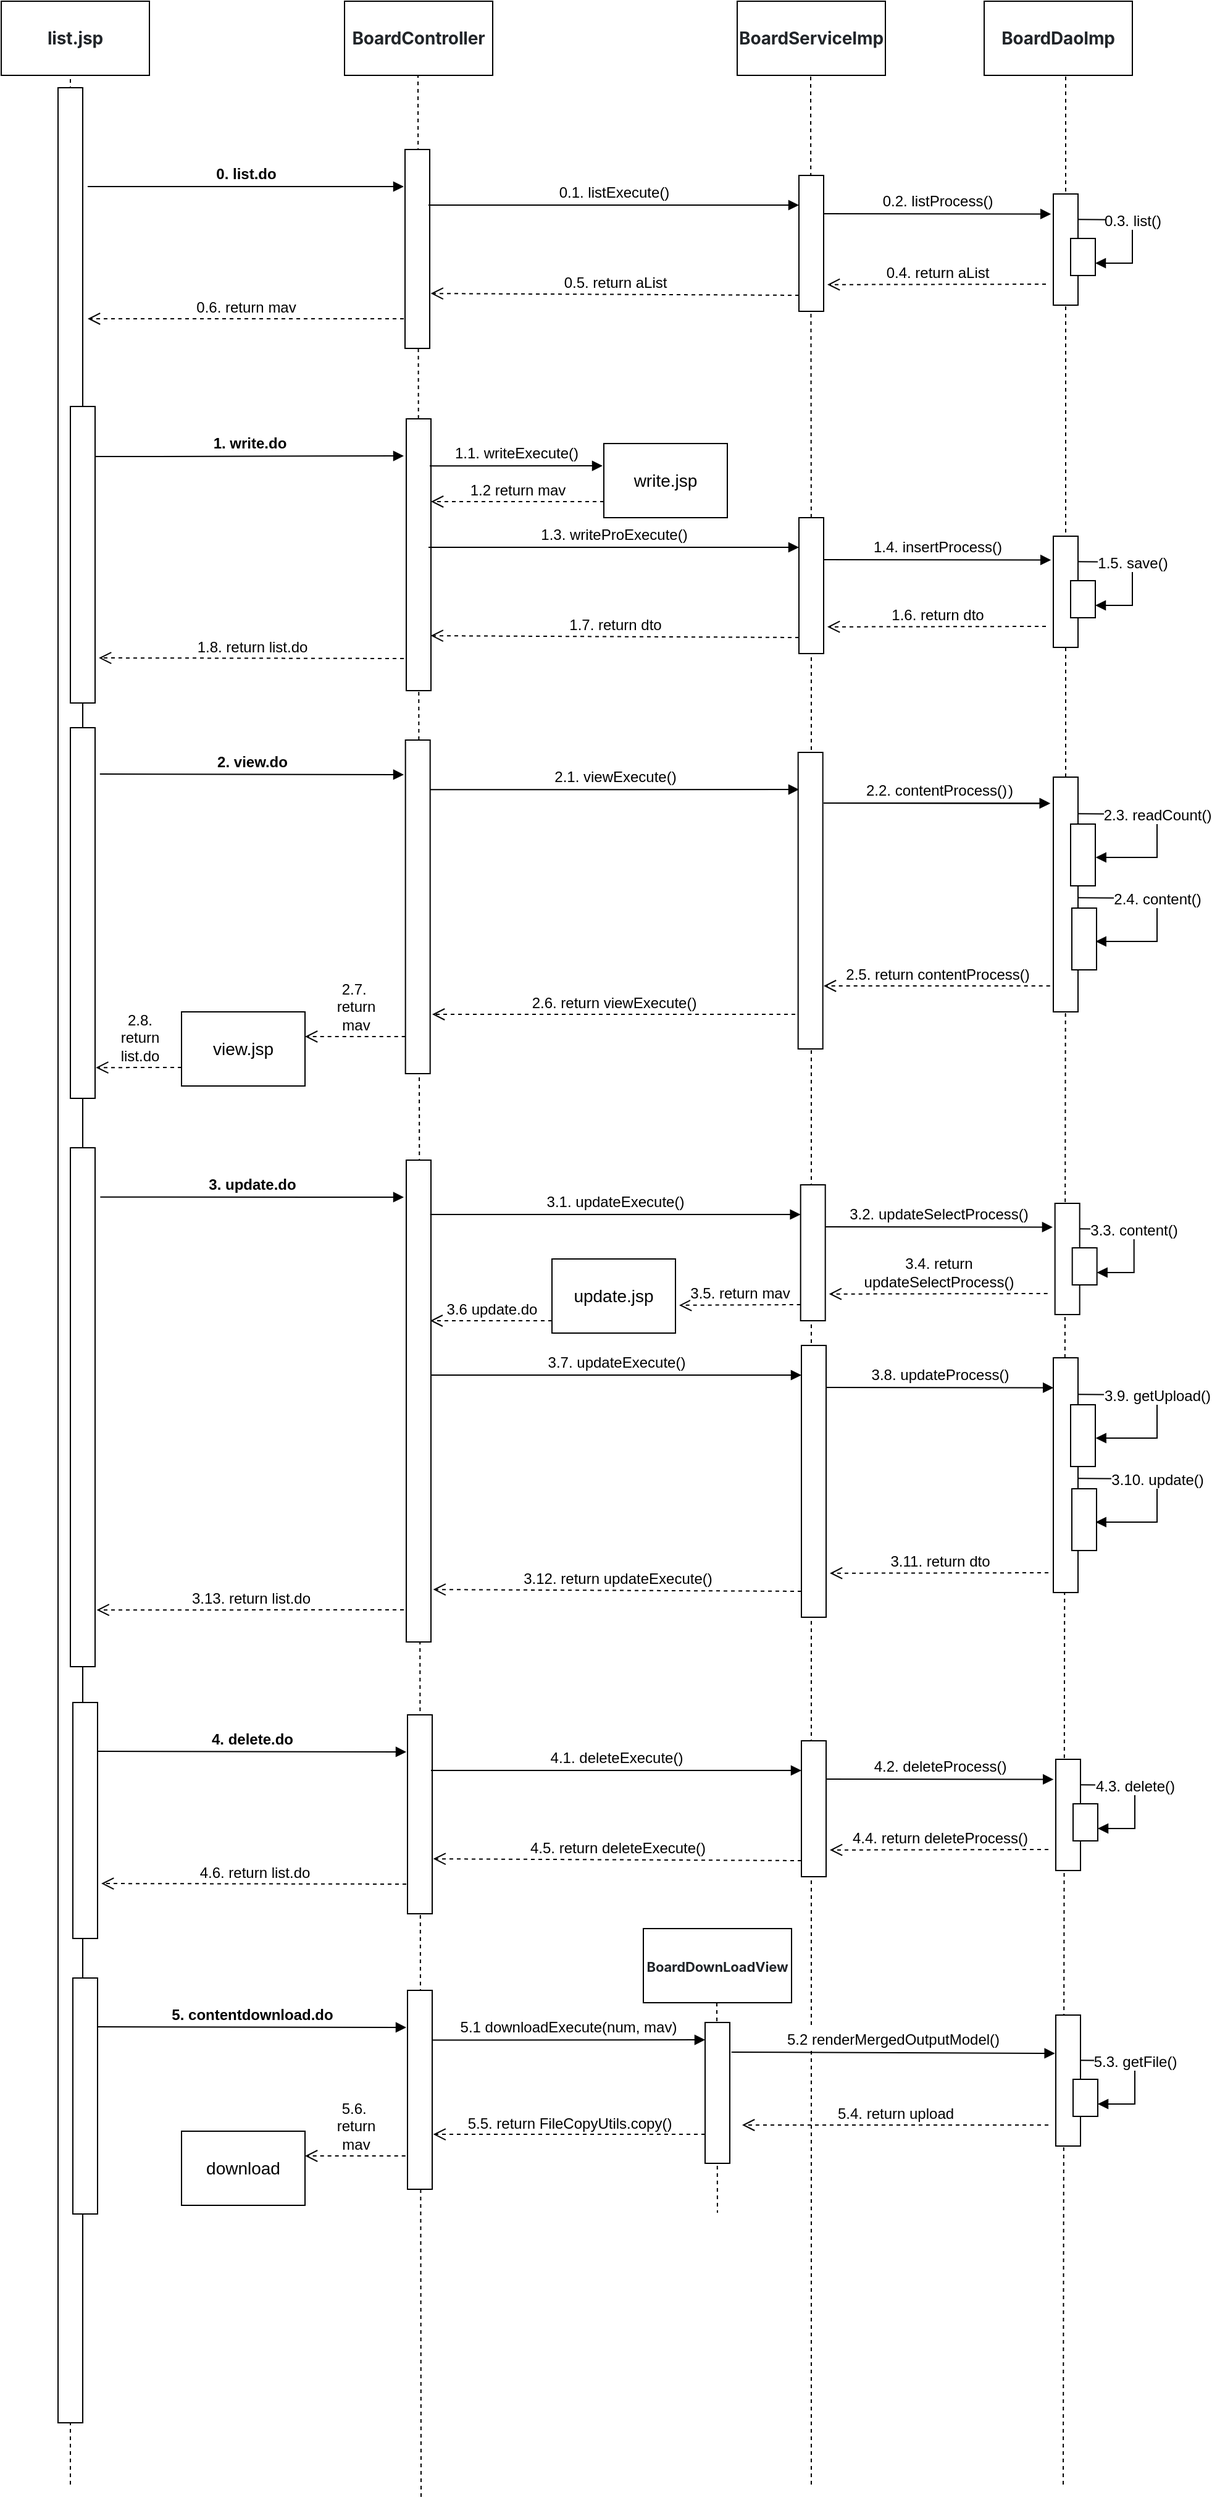 <mxfile version="20.7.4" type="device"><diagram id="6dNGkr8-FMIle5bIU6aI" name="페이지-1"><mxGraphModel dx="1919" dy="827" grid="1" gridSize="10" guides="1" tooltips="1" connect="1" arrows="1" fold="1" page="1" pageScale="1" pageWidth="827" pageHeight="1169" math="0" shadow="0"><root><mxCell id="0"/><mxCell id="1" parent="0"/><mxCell id="rOrBjk6_TA0D8lozNt6P-17" value="" style="endArrow=none;dashed=1;html=1;rounded=0;fontSize=11;" edge="1" parent="1"><mxGeometry width="50" height="50" relative="1" as="geometry"><mxPoint x="-160.5" y="1650" as="sourcePoint"/><mxPoint x="-160" y="1820" as="targetPoint"/></mxGeometry></mxCell><mxCell id="CzNAz4JXuOXboFvfS_VC-1" value="&lt;h3 style=&quot;box-sizing: inherit; line-height: 1.5; margin-bottom: 1rem; color: rgb(33, 37, 41); font-family: -apple-system, BlinkMacSystemFont, &amp;quot;Helvetica Neue&amp;quot;, &amp;quot;Apple SD Gothic Neo&amp;quot;, &amp;quot;Malgun Gothic&amp;quot;, &amp;quot;맑은 고딕&amp;quot;, 나눔고딕, &amp;quot;Nanum Gothic&amp;quot;, &amp;quot;Noto Sans KR&amp;quot;, &amp;quot;Noto Sans CJK KR&amp;quot;, arial, 돋움, Dotum, Tahoma, Geneva, sans-serif; letter-spacing: -0.072px; text-align: start; background-color: rgb(255, 255, 255);&quot; id=&quot;1-boardcontroller패키지---boardcontroller클래스-생성&quot;&gt;&lt;span style=&quot;font-size: 14px;&quot;&gt;list.jsp&lt;/span&gt;&lt;/h3&gt;" style="rounded=0;whiteSpace=wrap;html=1;" parent="1" vertex="1"><mxGeometry x="-740" y="30" width="120" height="60" as="geometry"/></mxCell><mxCell id="CzNAz4JXuOXboFvfS_VC-2" value="&lt;h3 style=&quot;border-color: var(--border-color); box-sizing: inherit; line-height: 1.5; margin-bottom: 1rem; color: rgb(33, 37, 41); font-family: -apple-system, BlinkMacSystemFont, &amp;quot;Helvetica Neue&amp;quot;, &amp;quot;Apple SD Gothic Neo&amp;quot;, &amp;quot;Malgun Gothic&amp;quot;, &amp;quot;맑은 고딕&amp;quot;, 나눔고딕, &amp;quot;Nanum Gothic&amp;quot;, &amp;quot;Noto Sans KR&amp;quot;, &amp;quot;Noto Sans CJK KR&amp;quot;, arial, 돋움, Dotum, Tahoma, Geneva, sans-serif; letter-spacing: -0.072px; text-align: start; background-color: rgb(255, 255, 255);&quot; id=&quot;1-boardcontroller패키지---boardcontroller클래스-생성&quot;&gt;&lt;strong style=&quot;border-color: var(--border-color); box-sizing: inherit;&quot;&gt;&lt;font style=&quot;border-color: var(--border-color); font-size: 14px;&quot;&gt;BoardController&lt;/font&gt;&lt;/strong&gt;&lt;/h3&gt;" style="rounded=0;whiteSpace=wrap;html=1;" parent="1" vertex="1"><mxGeometry x="-462" y="30" width="120" height="60" as="geometry"/></mxCell><mxCell id="CzNAz4JXuOXboFvfS_VC-5" value="&lt;h3 style=&quot;border-color: var(--border-color); box-sizing: inherit; line-height: 1.5; margin-bottom: 1rem; color: rgb(33, 37, 41); font-family: -apple-system, BlinkMacSystemFont, &amp;quot;Helvetica Neue&amp;quot;, &amp;quot;Apple SD Gothic Neo&amp;quot;, &amp;quot;Malgun Gothic&amp;quot;, &amp;quot;맑은 고딕&amp;quot;, 나눔고딕, &amp;quot;Nanum Gothic&amp;quot;, &amp;quot;Noto Sans KR&amp;quot;, &amp;quot;Noto Sans CJK KR&amp;quot;, arial, 돋움, Dotum, Tahoma, Geneva, sans-serif; letter-spacing: -0.072px; text-align: start; background-color: rgb(255, 255, 255);&quot; id=&quot;7-boardservice패키지---boardserviceimp-클래스-생성&quot;&gt;&lt;font style=&quot;border-color: var(--border-color); font-size: 14px;&quot;&gt;BoardServiceImp&lt;/font&gt;&lt;/h3&gt;" style="rounded=0;whiteSpace=wrap;html=1;" parent="1" vertex="1"><mxGeometry x="-144" y="30" width="120" height="60" as="geometry"/></mxCell><mxCell id="CzNAz4JXuOXboFvfS_VC-7" value="&lt;h3 style=&quot;border-color: var(--border-color); box-sizing: inherit; line-height: 1.5; margin-bottom: 1rem; color: rgb(33, 37, 41); font-family: -apple-system, BlinkMacSystemFont, &amp;quot;Helvetica Neue&amp;quot;, &amp;quot;Apple SD Gothic Neo&amp;quot;, &amp;quot;Malgun Gothic&amp;quot;, &amp;quot;맑은 고딕&amp;quot;, 나눔고딕, &amp;quot;Nanum Gothic&amp;quot;, &amp;quot;Noto Sans KR&amp;quot;, &amp;quot;Noto Sans CJK KR&amp;quot;, arial, 돋움, Dotum, Tahoma, Geneva, sans-serif; letter-spacing: -0.072px; text-align: start; background-color: rgb(255, 255, 255);&quot; id=&quot;7-boardservice패키지---boardserviceimp-클래스-생성&quot;&gt;&lt;font style=&quot;border-color: var(--border-color); font-size: 14px;&quot;&gt;BoardDaoImp&lt;/font&gt;&lt;/h3&gt;" style="rounded=0;whiteSpace=wrap;html=1;" parent="1" vertex="1"><mxGeometry x="56" y="30" width="120" height="60" as="geometry"/></mxCell><mxCell id="CzNAz4JXuOXboFvfS_VC-10" value="" style="endArrow=none;dashed=1;html=1;rounded=0;fontSize=14;startArrow=none;" parent="1" edge="1"><mxGeometry width="50" height="50" relative="1" as="geometry"><mxPoint x="-684" y="2040" as="sourcePoint"/><mxPoint x="-684" y="90" as="targetPoint"/></mxGeometry></mxCell><mxCell id="CzNAz4JXuOXboFvfS_VC-14" value="" style="endArrow=none;dashed=1;html=1;rounded=0;fontSize=14;startArrow=none;" parent="1" source="CzNAz4JXuOXboFvfS_VC-20" edge="1"><mxGeometry width="50" height="50" relative="1" as="geometry"><mxPoint x="-402.5" y="671.333" as="sourcePoint"/><mxPoint x="-402.5" y="90" as="targetPoint"/></mxGeometry></mxCell><mxCell id="CzNAz4JXuOXboFvfS_VC-15" value="" style="endArrow=none;dashed=1;html=1;rounded=0;fontSize=14;startArrow=none;" parent="1" source="CzNAz4JXuOXboFvfS_VC-22" edge="1"><mxGeometry width="50" height="50" relative="1" as="geometry"><mxPoint x="-84.5" y="671.333" as="sourcePoint"/><mxPoint x="-84.5" y="90" as="targetPoint"/></mxGeometry></mxCell><mxCell id="CzNAz4JXuOXboFvfS_VC-16" value="" style="endArrow=none;dashed=1;html=1;rounded=0;fontSize=14;startArrow=none;" parent="1" source="CzNAz4JXuOXboFvfS_VC-53" edge="1"><mxGeometry x="0.14" y="-660" width="50" height="50" relative="1" as="geometry"><mxPoint x="122" y="671.333" as="sourcePoint"/><mxPoint x="122" y="90" as="targetPoint"/><mxPoint as="offset"/></mxGeometry></mxCell><mxCell id="CzNAz4JXuOXboFvfS_VC-17" value="" style="rounded=0;whiteSpace=wrap;html=1;fontSize=14;" parent="1" vertex="1"><mxGeometry x="-694" y="100" width="20" height="1890" as="geometry"/></mxCell><mxCell id="CzNAz4JXuOXboFvfS_VC-19" value="write.jsp" style="rounded=0;whiteSpace=wrap;html=1;fontSize=14;" parent="1" vertex="1"><mxGeometry x="-252" y="388" width="100" height="60" as="geometry"/></mxCell><mxCell id="CzNAz4JXuOXboFvfS_VC-20" value="" style="rounded=0;whiteSpace=wrap;html=1;fontSize=14;" parent="1" vertex="1"><mxGeometry x="-412" y="368" width="20" height="220" as="geometry"/></mxCell><mxCell id="CzNAz4JXuOXboFvfS_VC-21" value="" style="endArrow=none;dashed=1;html=1;rounded=0;fontSize=14;" parent="1" target="CzNAz4JXuOXboFvfS_VC-20" edge="1"><mxGeometry width="50" height="50" relative="1" as="geometry"><mxPoint x="-400" y="2050" as="sourcePoint"/><mxPoint x="-402.5" y="90" as="targetPoint"/></mxGeometry></mxCell><mxCell id="CzNAz4JXuOXboFvfS_VC-22" value="" style="rounded=0;whiteSpace=wrap;html=1;fontSize=14;" parent="1" vertex="1"><mxGeometry x="-94" y="448" width="20" height="110" as="geometry"/></mxCell><mxCell id="CzNAz4JXuOXboFvfS_VC-23" value="" style="endArrow=none;dashed=1;html=1;rounded=0;fontSize=14;" parent="1" target="CzNAz4JXuOXboFvfS_VC-22" edge="1"><mxGeometry width="50" height="50" relative="1" as="geometry"><mxPoint x="-84" y="2040" as="sourcePoint"/><mxPoint x="-84.5" y="90" as="targetPoint"/></mxGeometry></mxCell><mxCell id="CzNAz4JXuOXboFvfS_VC-24" value="" style="rounded=0;whiteSpace=wrap;html=1;fontSize=14;" parent="1" vertex="1"><mxGeometry x="112" y="463" width="20" height="90" as="geometry"/></mxCell><mxCell id="CzNAz4JXuOXboFvfS_VC-29" value="&lt;font style=&quot;font-size: 12px;&quot;&gt;&lt;b&gt;1. write.do&lt;/b&gt;&lt;/font&gt;" style="html=1;verticalAlign=bottom;endArrow=block;rounded=0;fontSize=14;exitX=1.019;exitY=0.169;exitDx=0;exitDy=0;exitPerimeter=0;" parent="1" source="CzNAz4JXuOXboFvfS_VC-73" edge="1"><mxGeometry width="80" relative="1" as="geometry"><mxPoint x="-673.34" y="396.16" as="sourcePoint"/><mxPoint x="-414" y="398" as="targetPoint"/></mxGeometry></mxCell><mxCell id="CzNAz4JXuOXboFvfS_VC-35" value="&lt;div&gt;&lt;font style=&quot;font-size: 12px;&quot;&gt;1.1. writeExecute()&lt;/font&gt;&lt;/div&gt;" style="html=1;verticalAlign=bottom;endArrow=block;rounded=0;fontSize=14;exitX=1.033;exitY=0.086;exitDx=0;exitDy=0;exitPerimeter=0;" parent="1" edge="1"><mxGeometry width="80" relative="1" as="geometry"><mxPoint x="-393.0" y="406.16" as="sourcePoint"/><mxPoint x="-253" y="406" as="targetPoint"/></mxGeometry></mxCell><mxCell id="CzNAz4JXuOXboFvfS_VC-36" value="&lt;font style=&quot;font-size: 12px;&quot;&gt;1.3. writeProExecute()&lt;/font&gt;" style="html=1;verticalAlign=bottom;endArrow=block;rounded=0;fontSize=14;" parent="1" edge="1"><mxGeometry width="80" relative="1" as="geometry"><mxPoint x="-394" y="472" as="sourcePoint"/><mxPoint x="-94" y="472" as="targetPoint"/></mxGeometry></mxCell><mxCell id="CzNAz4JXuOXboFvfS_VC-37" value="&lt;font style=&quot;font-size: 12px;&quot;&gt;1.4. insertProcess()&lt;/font&gt;" style="html=1;verticalAlign=bottom;endArrow=block;rounded=0;fontSize=14;entryX=-0.094;entryY=0.325;entryDx=0;entryDy=0;entryPerimeter=0;" parent="1" edge="1"><mxGeometry width="80" relative="1" as="geometry"><mxPoint x="-74" y="482" as="sourcePoint"/><mxPoint x="110.12" y="482.25" as="targetPoint"/></mxGeometry></mxCell><mxCell id="CzNAz4JXuOXboFvfS_VC-38" value="1.6. return dto" style="html=1;verticalAlign=bottom;endArrow=open;dashed=1;endSize=8;rounded=0;fontSize=12;entryX=1.15;entryY=0.626;entryDx=0;entryDy=0;entryPerimeter=0;" parent="1" edge="1"><mxGeometry relative="1" as="geometry"><mxPoint x="106" y="536" as="sourcePoint"/><mxPoint x="-71.0" y="536.38" as="targetPoint"/></mxGeometry></mxCell><mxCell id="CzNAz4JXuOXboFvfS_VC-39" value="1.7. return dto" style="html=1;verticalAlign=bottom;endArrow=open;dashed=1;endSize=8;rounded=0;fontSize=12;entryX=0.99;entryY=0.798;entryDx=0;entryDy=0;entryPerimeter=0;" parent="1" target="CzNAz4JXuOXboFvfS_VC-20" edge="1"><mxGeometry relative="1" as="geometry"><mxPoint x="-94" y="545" as="sourcePoint"/><mxPoint x="-484" y="544.58" as="targetPoint"/></mxGeometry></mxCell><mxCell id="CzNAz4JXuOXboFvfS_VC-40" value="1.8. return list.do" style="html=1;verticalAlign=bottom;endArrow=open;dashed=1;endSize=8;rounded=0;fontSize=12;entryX=1.152;entryY=0.848;entryDx=0;entryDy=0;entryPerimeter=0;" parent="1" target="CzNAz4JXuOXboFvfS_VC-73" edge="1"><mxGeometry relative="1" as="geometry"><mxPoint x="-414" y="562" as="sourcePoint"/><mxPoint x="-644" y="558" as="targetPoint"/></mxGeometry></mxCell><mxCell id="CzNAz4JXuOXboFvfS_VC-43" value="1.2 return mav" style="html=1;verticalAlign=bottom;endArrow=open;dashed=1;endSize=8;rounded=0;fontSize=12;" parent="1" edge="1"><mxGeometry relative="1" as="geometry"><mxPoint x="-252" y="435" as="sourcePoint"/><mxPoint x="-392" y="435" as="targetPoint"/></mxGeometry></mxCell><mxCell id="CzNAz4JXuOXboFvfS_VC-45" value="" style="html=1;fontSize=12;" parent="1" vertex="1"><mxGeometry x="126" y="499" width="20" height="30" as="geometry"/></mxCell><mxCell id="CzNAz4JXuOXboFvfS_VC-47" value="1.5. save()" style="html=1;verticalAlign=bottom;endArrow=block;rounded=0;fontSize=12;entryX=1;entryY=0.5;entryDx=0;entryDy=0;" parent="1" edge="1"><mxGeometry width="80" relative="1" as="geometry"><mxPoint x="132" y="483.66" as="sourcePoint"/><mxPoint x="146" y="519" as="targetPoint"/><Array as="points"><mxPoint x="176" y="484"/><mxPoint x="176" y="519"/></Array></mxGeometry></mxCell><mxCell id="CzNAz4JXuOXboFvfS_VC-50" value="view.jsp" style="rounded=0;whiteSpace=wrap;html=1;fontSize=14;" parent="1" vertex="1"><mxGeometry x="-594" y="848" width="100" height="60" as="geometry"/></mxCell><mxCell id="CzNAz4JXuOXboFvfS_VC-51" value="" style="rounded=0;whiteSpace=wrap;html=1;fontSize=14;" parent="1" vertex="1"><mxGeometry x="-412.66" y="628" width="20" height="270" as="geometry"/></mxCell><mxCell id="CzNAz4JXuOXboFvfS_VC-52" value="" style="rounded=0;whiteSpace=wrap;html=1;fontSize=14;" parent="1" vertex="1"><mxGeometry x="-94.66" y="638" width="20" height="240" as="geometry"/></mxCell><mxCell id="CzNAz4JXuOXboFvfS_VC-54" value="&lt;font style=&quot;font-size: 12px;&quot;&gt;&lt;b&gt;2. view.do&lt;/b&gt;&lt;/font&gt;" style="html=1;verticalAlign=bottom;endArrow=block;rounded=0;fontSize=14;exitX=1.194;exitY=0.125;exitDx=0;exitDy=0;exitPerimeter=0;" parent="1" source="CzNAz4JXuOXboFvfS_VC-74" edge="1"><mxGeometry width="80" relative="1" as="geometry"><mxPoint x="-654" y="656" as="sourcePoint"/><mxPoint x="-414" y="656" as="targetPoint"/></mxGeometry></mxCell><mxCell id="CzNAz4JXuOXboFvfS_VC-55" value="&lt;div&gt;&lt;font style=&quot;font-size: 12px;&quot;&gt;2.1. viewExecute()&lt;/font&gt;&lt;/div&gt;" style="html=1;verticalAlign=bottom;endArrow=block;rounded=0;fontSize=14;exitX=1.033;exitY=0.086;exitDx=0;exitDy=0;exitPerimeter=0;" parent="1" edge="1"><mxGeometry width="80" relative="1" as="geometry"><mxPoint x="-392.66" y="668.16" as="sourcePoint"/><mxPoint x="-94" y="668" as="targetPoint"/></mxGeometry></mxCell><mxCell id="CzNAz4JXuOXboFvfS_VC-57" value="&lt;font style=&quot;font-size: 12px;&quot;&gt;2.2. contentProcess()&lt;/font&gt;" style="html=1;verticalAlign=bottom;endArrow=block;rounded=0;fontSize=14;entryX=-0.094;entryY=0.325;entryDx=0;entryDy=0;entryPerimeter=0;" parent="1" edge="1"><mxGeometry width="80" relative="1" as="geometry"><mxPoint x="-64" y="679" as="sourcePoint"/><mxPoint x="109.46" y="679.25" as="targetPoint"/></mxGeometry></mxCell><mxCell id="CzNAz4JXuOXboFvfS_VC-58" value="2.5. return contentProcess()" style="html=1;verticalAlign=bottom;endArrow=open;dashed=1;endSize=8;rounded=0;fontSize=12;" parent="1" edge="1"><mxGeometry relative="1" as="geometry"><mxPoint x="109.34" y="827" as="sourcePoint"/><mxPoint x="-74" y="827" as="targetPoint"/></mxGeometry></mxCell><mxCell id="CzNAz4JXuOXboFvfS_VC-59" value="2.6. return viewExecute()" style="html=1;verticalAlign=bottom;endArrow=open;dashed=1;endSize=8;rounded=0;fontSize=12;" parent="1" edge="1"><mxGeometry relative="1" as="geometry"><mxPoint x="-97" y="850" as="sourcePoint"/><mxPoint x="-391" y="850" as="targetPoint"/></mxGeometry></mxCell><mxCell id="CzNAz4JXuOXboFvfS_VC-60" value="2.8.&lt;br&gt;return&lt;br&gt;list.do" style="html=1;verticalAlign=bottom;endArrow=open;dashed=1;endSize=8;rounded=0;fontSize=12;entryX=1.031;entryY=0.917;entryDx=0;entryDy=0;entryPerimeter=0;" parent="1" target="CzNAz4JXuOXboFvfS_VC-74" edge="1"><mxGeometry relative="1" as="geometry"><mxPoint x="-594" y="893" as="sourcePoint"/><mxPoint x="-644" y="938" as="targetPoint"/></mxGeometry></mxCell><mxCell id="CzNAz4JXuOXboFvfS_VC-63" value="2.3. readCount()" style="html=1;verticalAlign=bottom;endArrow=block;rounded=0;fontSize=12;entryX=1;entryY=0.5;entryDx=0;entryDy=0;" parent="1" edge="1"><mxGeometry width="80" relative="1" as="geometry"><mxPoint x="132.34" y="687.66" as="sourcePoint"/><mxPoint x="146.34" y="723.0" as="targetPoint"/><Array as="points"><mxPoint x="196" y="688"/><mxPoint x="196" y="723"/></Array></mxGeometry></mxCell><mxCell id="CzNAz4JXuOXboFvfS_VC-53" value="" style="rounded=0;whiteSpace=wrap;html=1;fontSize=14;" parent="1" vertex="1"><mxGeometry x="112" y="658" width="20" height="190" as="geometry"/></mxCell><mxCell id="CzNAz4JXuOXboFvfS_VC-64" value="" style="endArrow=none;dashed=1;html=1;rounded=0;fontSize=14;" parent="1" target="CzNAz4JXuOXboFvfS_VC-53" edge="1"><mxGeometry x="0.14" y="-660" width="50" height="50" relative="1" as="geometry"><mxPoint x="120" y="2040" as="sourcePoint"/><mxPoint x="122" y="90" as="targetPoint"/><mxPoint as="offset"/></mxGeometry></mxCell><mxCell id="CzNAz4JXuOXboFvfS_VC-62" value="" style="html=1;fontSize=12;" parent="1" vertex="1"><mxGeometry x="126" y="696" width="20" height="50" as="geometry"/></mxCell><mxCell id="CzNAz4JXuOXboFvfS_VC-65" value="2.4. content()" style="html=1;verticalAlign=bottom;endArrow=block;rounded=0;fontSize=12;entryX=1;entryY=0.5;entryDx=0;entryDy=0;" parent="1" edge="1"><mxGeometry width="80" relative="1" as="geometry"><mxPoint x="132.34" y="755.66" as="sourcePoint"/><mxPoint x="146.34" y="791.0" as="targetPoint"/><Array as="points"><mxPoint x="196" y="756"/><mxPoint x="196" y="791"/></Array></mxGeometry></mxCell><mxCell id="CzNAz4JXuOXboFvfS_VC-66" value="" style="html=1;fontSize=12;" parent="1" vertex="1"><mxGeometry x="127" y="764" width="20" height="50" as="geometry"/></mxCell><mxCell id="CzNAz4JXuOXboFvfS_VC-70" value="2.7.&amp;nbsp;&lt;br&gt;return&lt;br&gt;mav" style="html=1;verticalAlign=bottom;endArrow=open;dashed=1;endSize=8;rounded=0;fontSize=12;exitX=-0.1;exitY=0.847;exitDx=0;exitDy=0;exitPerimeter=0;" parent="1" edge="1"><mxGeometry relative="1" as="geometry"><mxPoint x="-412.66" y="868" as="sourcePoint"/><mxPoint x="-494" y="868" as="targetPoint"/></mxGeometry></mxCell><mxCell id="CzNAz4JXuOXboFvfS_VC-72" value="&lt;font style=&quot;font-size: 12px;&quot;&gt;2.2. contentProcess()&lt;/font&gt;" style="html=1;verticalAlign=bottom;endArrow=block;rounded=0;fontSize=14;entryX=-0.094;entryY=0.325;entryDx=0;entryDy=0;entryPerimeter=0;" parent="1" edge="1"><mxGeometry width="80" relative="1" as="geometry"><mxPoint x="-74" y="679" as="sourcePoint"/><mxPoint x="109.46" y="679.25" as="targetPoint"/></mxGeometry></mxCell><mxCell id="CzNAz4JXuOXboFvfS_VC-73" value="" style="rounded=0;whiteSpace=wrap;html=1;fontSize=14;" parent="1" vertex="1"><mxGeometry x="-684" y="358" width="20" height="240" as="geometry"/></mxCell><mxCell id="CzNAz4JXuOXboFvfS_VC-74" value="" style="rounded=0;whiteSpace=wrap;html=1;fontSize=14;" parent="1" vertex="1"><mxGeometry x="-684" y="618" width="20" height="300" as="geometry"/></mxCell><mxCell id="CzNAz4JXuOXboFvfS_VC-75" value="update.jsp" style="rounded=0;whiteSpace=wrap;html=1;fontSize=14;" parent="1" vertex="1"><mxGeometry x="-294" y="1048" width="100" height="60" as="geometry"/></mxCell><mxCell id="CzNAz4JXuOXboFvfS_VC-76" value="" style="rounded=0;whiteSpace=wrap;html=1;fontSize=14;" parent="1" vertex="1"><mxGeometry x="-412" y="968" width="20" height="390" as="geometry"/></mxCell><mxCell id="CzNAz4JXuOXboFvfS_VC-77" value="" style="rounded=0;whiteSpace=wrap;html=1;fontSize=14;" parent="1" vertex="1"><mxGeometry x="-92" y="1118" width="20" height="220" as="geometry"/></mxCell><mxCell id="CzNAz4JXuOXboFvfS_VC-79" value="&lt;font style=&quot;font-size: 12px;&quot;&gt;&lt;b&gt;3. update.do&lt;/b&gt;&lt;/font&gt;" style="html=1;verticalAlign=bottom;endArrow=block;rounded=0;fontSize=14;exitX=1.209;exitY=0.095;exitDx=0;exitDy=0;exitPerimeter=0;" parent="1" source="CzNAz4JXuOXboFvfS_VC-89" edge="1"><mxGeometry width="80" relative="1" as="geometry"><mxPoint x="-673.34" y="996.16" as="sourcePoint"/><mxPoint x="-414" y="998" as="targetPoint"/></mxGeometry></mxCell><mxCell id="CzNAz4JXuOXboFvfS_VC-81" value="&lt;font style=&quot;font-size: 12px;&quot;&gt;3.7. updateExecute()&lt;/font&gt;" style="html=1;verticalAlign=bottom;endArrow=block;rounded=0;fontSize=14;" parent="1" edge="1"><mxGeometry width="80" relative="1" as="geometry"><mxPoint x="-392" y="1142" as="sourcePoint"/><mxPoint x="-92" y="1142" as="targetPoint"/></mxGeometry></mxCell><mxCell id="CzNAz4JXuOXboFvfS_VC-82" value="&lt;font style=&quot;font-size: 12px;&quot;&gt;3.8. updateProcess()&lt;/font&gt;" style="html=1;verticalAlign=bottom;endArrow=block;rounded=0;fontSize=14;entryX=-0.094;entryY=0.325;entryDx=0;entryDy=0;entryPerimeter=0;" parent="1" edge="1"><mxGeometry width="80" relative="1" as="geometry"><mxPoint x="-72" y="1152" as="sourcePoint"/><mxPoint x="112.12" y="1152.25" as="targetPoint"/></mxGeometry></mxCell><mxCell id="CzNAz4JXuOXboFvfS_VC-83" value="3.11. return dto" style="html=1;verticalAlign=bottom;endArrow=open;dashed=1;endSize=8;rounded=0;fontSize=12;entryX=1.15;entryY=0.626;entryDx=0;entryDy=0;entryPerimeter=0;" parent="1" edge="1"><mxGeometry relative="1" as="geometry"><mxPoint x="108" y="1302" as="sourcePoint"/><mxPoint x="-69" y="1302.38" as="targetPoint"/></mxGeometry></mxCell><mxCell id="CzNAz4JXuOXboFvfS_VC-84" value="3.12. return updateExecute()" style="html=1;verticalAlign=bottom;endArrow=open;dashed=1;endSize=8;rounded=0;fontSize=12;entryX=0.99;entryY=0.798;entryDx=0;entryDy=0;entryPerimeter=0;" parent="1" edge="1"><mxGeometry relative="1" as="geometry"><mxPoint x="-92" y="1317" as="sourcePoint"/><mxPoint x="-390.2" y="1315.56" as="targetPoint"/></mxGeometry></mxCell><mxCell id="CzNAz4JXuOXboFvfS_VC-85" value="3.13. return list.do" style="html=1;verticalAlign=bottom;endArrow=open;dashed=1;endSize=8;rounded=0;fontSize=12;entryX=1.064;entryY=0.486;entryDx=0;entryDy=0;entryPerimeter=0;" parent="1" edge="1"><mxGeometry relative="1" as="geometry"><mxPoint x="-414" y="1332" as="sourcePoint"/><mxPoint x="-662.72" y="1332.12" as="targetPoint"/></mxGeometry></mxCell><mxCell id="CzNAz4JXuOXboFvfS_VC-86" value="3.6 update.do" style="html=1;verticalAlign=bottom;endArrow=open;dashed=1;endSize=8;rounded=0;fontSize=12;" parent="1" edge="1"><mxGeometry relative="1" as="geometry"><mxPoint x="-294" y="1098" as="sourcePoint"/><mxPoint x="-392.66" y="1098" as="targetPoint"/></mxGeometry></mxCell><mxCell id="CzNAz4JXuOXboFvfS_VC-89" value="" style="rounded=0;whiteSpace=wrap;html=1;fontSize=14;" parent="1" vertex="1"><mxGeometry x="-684" y="958" width="20" height="420" as="geometry"/></mxCell><mxCell id="CzNAz4JXuOXboFvfS_VC-90" value="" style="rounded=0;whiteSpace=wrap;html=1;fontSize=14;" parent="1" vertex="1"><mxGeometry x="-92.66" y="988" width="20" height="110" as="geometry"/></mxCell><mxCell id="CzNAz4JXuOXboFvfS_VC-91" value="" style="rounded=0;whiteSpace=wrap;html=1;fontSize=14;" parent="1" vertex="1"><mxGeometry x="113.34" y="1003" width="20" height="90" as="geometry"/></mxCell><mxCell id="CzNAz4JXuOXboFvfS_VC-92" value="&lt;span style=&quot;font-size: 12px;&quot;&gt;3.1. updateExecute()&lt;/span&gt;" style="html=1;verticalAlign=bottom;endArrow=block;rounded=0;fontSize=14;" parent="1" edge="1"><mxGeometry width="80" relative="1" as="geometry"><mxPoint x="-392.66" y="1012" as="sourcePoint"/><mxPoint x="-92.66" y="1012" as="targetPoint"/></mxGeometry></mxCell><mxCell id="CzNAz4JXuOXboFvfS_VC-93" value="&lt;font style=&quot;font-size: 12px;&quot;&gt;3.2.&amp;nbsp;updateSelectProcess()&lt;/font&gt;" style="html=1;verticalAlign=bottom;endArrow=block;rounded=0;fontSize=14;entryX=-0.094;entryY=0.325;entryDx=0;entryDy=0;entryPerimeter=0;" parent="1" edge="1"><mxGeometry width="80" relative="1" as="geometry"><mxPoint x="-72.66" y="1022" as="sourcePoint"/><mxPoint x="111.46" y="1022.25" as="targetPoint"/></mxGeometry></mxCell><mxCell id="CzNAz4JXuOXboFvfS_VC-94" value="3.4. return &lt;br&gt;updateSelectProcess()" style="html=1;verticalAlign=bottom;endArrow=open;dashed=1;endSize=8;rounded=0;fontSize=12;entryX=1.15;entryY=0.626;entryDx=0;entryDy=0;entryPerimeter=0;" parent="1" edge="1"><mxGeometry relative="1" as="geometry"><mxPoint x="107.34" y="1076" as="sourcePoint"/><mxPoint x="-69.66" y="1076.38" as="targetPoint"/></mxGeometry></mxCell><mxCell id="CzNAz4JXuOXboFvfS_VC-95" value="3.5. return mav" style="html=1;verticalAlign=bottom;endArrow=open;dashed=1;endSize=8;rounded=0;fontSize=12;entryX=1.03;entryY=0.624;entryDx=0;entryDy=0;entryPerimeter=0;" parent="1" target="CzNAz4JXuOXboFvfS_VC-75" edge="1"><mxGeometry relative="1" as="geometry"><mxPoint x="-92.66" y="1085" as="sourcePoint"/><mxPoint x="-174" y="1084" as="targetPoint"/></mxGeometry></mxCell><mxCell id="CzNAz4JXuOXboFvfS_VC-96" value="" style="html=1;fontSize=12;" parent="1" vertex="1"><mxGeometry x="127.34" y="1039" width="20" height="30" as="geometry"/></mxCell><mxCell id="CzNAz4JXuOXboFvfS_VC-97" value="3.3.&amp;nbsp;content()" style="html=1;verticalAlign=bottom;endArrow=block;rounded=0;fontSize=12;entryX=1;entryY=0.5;entryDx=0;entryDy=0;" parent="1" edge="1"><mxGeometry width="80" relative="1" as="geometry"><mxPoint x="133.34" y="1023.66" as="sourcePoint"/><mxPoint x="147.34" y="1059" as="targetPoint"/><Array as="points"><mxPoint x="177.34" y="1024"/><mxPoint x="177.34" y="1059"/></Array></mxGeometry></mxCell><mxCell id="CzNAz4JXuOXboFvfS_VC-99" value="3.9. getUpload()" style="html=1;verticalAlign=bottom;endArrow=block;rounded=0;fontSize=12;entryX=1;entryY=0.5;entryDx=0;entryDy=0;" parent="1" edge="1"><mxGeometry width="80" relative="1" as="geometry"><mxPoint x="132.34" y="1157.66" as="sourcePoint"/><mxPoint x="146.34" y="1193" as="targetPoint"/><Array as="points"><mxPoint x="196" y="1158"/><mxPoint x="196" y="1193"/></Array></mxGeometry></mxCell><mxCell id="CzNAz4JXuOXboFvfS_VC-100" value="" style="rounded=0;whiteSpace=wrap;html=1;fontSize=14;" parent="1" vertex="1"><mxGeometry x="112" y="1128" width="20" height="190" as="geometry"/></mxCell><mxCell id="CzNAz4JXuOXboFvfS_VC-101" value="" style="html=1;fontSize=12;" parent="1" vertex="1"><mxGeometry x="126" y="1166" width="20" height="50" as="geometry"/></mxCell><mxCell id="CzNAz4JXuOXboFvfS_VC-102" value="3.10.&amp;nbsp;update()" style="html=1;verticalAlign=bottom;endArrow=block;rounded=0;fontSize=12;entryX=1;entryY=0.5;entryDx=0;entryDy=0;" parent="1" edge="1"><mxGeometry width="80" relative="1" as="geometry"><mxPoint x="132.34" y="1225.66" as="sourcePoint"/><mxPoint x="146.34" y="1261" as="targetPoint"/><Array as="points"><mxPoint x="196" y="1226"/><mxPoint x="196" y="1261"/></Array></mxGeometry></mxCell><mxCell id="CzNAz4JXuOXboFvfS_VC-103" value="" style="html=1;fontSize=12;" parent="1" vertex="1"><mxGeometry x="127" y="1234" width="20" height="50" as="geometry"/></mxCell><mxCell id="CzNAz4JXuOXboFvfS_VC-169" value="" style="rounded=0;whiteSpace=wrap;html=1;fontSize=14;" parent="1" vertex="1"><mxGeometry x="-411" y="1417" width="20" height="161" as="geometry"/></mxCell><mxCell id="CzNAz4JXuOXboFvfS_VC-170" value="" style="rounded=0;whiteSpace=wrap;html=1;fontSize=14;" parent="1" vertex="1"><mxGeometry x="-92" y="1438" width="20" height="110" as="geometry"/></mxCell><mxCell id="CzNAz4JXuOXboFvfS_VC-171" value="" style="rounded=0;whiteSpace=wrap;html=1;fontSize=14;" parent="1" vertex="1"><mxGeometry x="114" y="1453" width="20" height="90" as="geometry"/></mxCell><mxCell id="CzNAz4JXuOXboFvfS_VC-172" value="&lt;font style=&quot;font-size: 12px;&quot;&gt;&lt;b&gt;4. delete.do&lt;/b&gt;&lt;/font&gt;" style="html=1;verticalAlign=bottom;endArrow=block;rounded=0;fontSize=14;exitX=0.985;exitY=0.207;exitDx=0;exitDy=0;exitPerimeter=0;" parent="1" source="CzNAz4JXuOXboFvfS_VC-182" edge="1"><mxGeometry width="80" relative="1" as="geometry"><mxPoint x="-671.34" y="1445.16" as="sourcePoint"/><mxPoint x="-412" y="1447" as="targetPoint"/></mxGeometry></mxCell><mxCell id="CzNAz4JXuOXboFvfS_VC-174" value="&lt;font style=&quot;font-size: 12px;&quot;&gt;4.1. deleteExecute()&lt;/font&gt;" style="html=1;verticalAlign=bottom;endArrow=block;rounded=0;fontSize=14;" parent="1" edge="1"><mxGeometry width="80" relative="1" as="geometry"><mxPoint x="-392" y="1462" as="sourcePoint"/><mxPoint x="-92" y="1462" as="targetPoint"/></mxGeometry></mxCell><mxCell id="CzNAz4JXuOXboFvfS_VC-175" value="&lt;font style=&quot;font-size: 12px;&quot;&gt;4.2. deleteProcess()&lt;/font&gt;" style="html=1;verticalAlign=bottom;endArrow=block;rounded=0;fontSize=14;entryX=-0.094;entryY=0.325;entryDx=0;entryDy=0;entryPerimeter=0;" parent="1" edge="1"><mxGeometry width="80" relative="1" as="geometry"><mxPoint x="-72" y="1469" as="sourcePoint"/><mxPoint x="112.12" y="1469.25" as="targetPoint"/></mxGeometry></mxCell><mxCell id="CzNAz4JXuOXboFvfS_VC-176" value="4.4. return deleteProcess()" style="html=1;verticalAlign=bottom;endArrow=open;dashed=1;endSize=8;rounded=0;fontSize=12;entryX=1.15;entryY=0.626;entryDx=0;entryDy=0;entryPerimeter=0;" parent="1" edge="1"><mxGeometry relative="1" as="geometry"><mxPoint x="108" y="1526" as="sourcePoint"/><mxPoint x="-69" y="1526.38" as="targetPoint"/></mxGeometry></mxCell><mxCell id="CzNAz4JXuOXboFvfS_VC-177" value="4.5. return deleteExecute()" style="html=1;verticalAlign=bottom;endArrow=open;dashed=1;endSize=8;rounded=0;fontSize=12;entryX=0.99;entryY=0.798;entryDx=0;entryDy=0;entryPerimeter=0;" parent="1" edge="1"><mxGeometry relative="1" as="geometry"><mxPoint x="-92" y="1535" as="sourcePoint"/><mxPoint x="-390.2" y="1533.56" as="targetPoint"/></mxGeometry></mxCell><mxCell id="CzNAz4JXuOXboFvfS_VC-178" value="4.6. return list.do" style="html=1;verticalAlign=bottom;endArrow=open;dashed=1;endSize=8;rounded=0;fontSize=12;entryX=1.152;entryY=0.848;entryDx=0;entryDy=0;entryPerimeter=0;" parent="1" edge="1"><mxGeometry relative="1" as="geometry"><mxPoint x="-412" y="1554" as="sourcePoint"/><mxPoint x="-658.96" y="1553.52" as="targetPoint"/></mxGeometry></mxCell><mxCell id="CzNAz4JXuOXboFvfS_VC-180" value="" style="html=1;fontSize=12;" parent="1" vertex="1"><mxGeometry x="128" y="1489" width="20" height="30" as="geometry"/></mxCell><mxCell id="CzNAz4JXuOXboFvfS_VC-181" value="4.3. delete()" style="html=1;verticalAlign=bottom;endArrow=block;rounded=0;fontSize=12;entryX=1;entryY=0.5;entryDx=0;entryDy=0;" parent="1" edge="1"><mxGeometry width="80" relative="1" as="geometry"><mxPoint x="134" y="1473.66" as="sourcePoint"/><mxPoint x="148" y="1509" as="targetPoint"/><Array as="points"><mxPoint x="178" y="1474"/><mxPoint x="178" y="1509"/></Array></mxGeometry></mxCell><mxCell id="CzNAz4JXuOXboFvfS_VC-182" value="" style="rounded=0;whiteSpace=wrap;html=1;fontSize=14;" parent="1" vertex="1"><mxGeometry x="-682" y="1407" width="20" height="191" as="geometry"/></mxCell><mxCell id="CzNAz4JXuOXboFvfS_VC-184" value="" style="rounded=0;whiteSpace=wrap;html=1;fontSize=14;" parent="1" vertex="1"><mxGeometry x="-413" y="150" width="20" height="161" as="geometry"/></mxCell><mxCell id="CzNAz4JXuOXboFvfS_VC-185" value="" style="rounded=0;whiteSpace=wrap;html=1;fontSize=14;" parent="1" vertex="1"><mxGeometry x="-94" y="171" width="20" height="110" as="geometry"/></mxCell><mxCell id="CzNAz4JXuOXboFvfS_VC-186" value="" style="rounded=0;whiteSpace=wrap;html=1;fontSize=14;" parent="1" vertex="1"><mxGeometry x="112" y="186" width="20" height="90" as="geometry"/></mxCell><mxCell id="CzNAz4JXuOXboFvfS_VC-187" value="&lt;font style=&quot;font-size: 12px;&quot;&gt;&lt;b&gt;0. list.do&lt;/b&gt;&lt;/font&gt;" style="html=1;verticalAlign=bottom;endArrow=block;rounded=0;fontSize=14;" parent="1" edge="1"><mxGeometry width="80" relative="1" as="geometry"><mxPoint x="-670" y="180" as="sourcePoint"/><mxPoint x="-414" y="180" as="targetPoint"/></mxGeometry></mxCell><mxCell id="CzNAz4JXuOXboFvfS_VC-188" value="&lt;font style=&quot;font-size: 12px;&quot;&gt;0.1. listExecute()&lt;/font&gt;" style="html=1;verticalAlign=bottom;endArrow=block;rounded=0;fontSize=14;" parent="1" edge="1"><mxGeometry width="80" relative="1" as="geometry"><mxPoint x="-394" y="195" as="sourcePoint"/><mxPoint x="-94" y="195" as="targetPoint"/></mxGeometry></mxCell><mxCell id="CzNAz4JXuOXboFvfS_VC-189" value="&lt;font style=&quot;font-size: 12px;&quot;&gt;0.2. listProcess()&lt;/font&gt;" style="html=1;verticalAlign=bottom;endArrow=block;rounded=0;fontSize=14;entryX=-0.094;entryY=0.325;entryDx=0;entryDy=0;entryPerimeter=0;" parent="1" edge="1"><mxGeometry width="80" relative="1" as="geometry"><mxPoint x="-74" y="202" as="sourcePoint"/><mxPoint x="110.12" y="202.25" as="targetPoint"/></mxGeometry></mxCell><mxCell id="CzNAz4JXuOXboFvfS_VC-190" value="0.4. return aList" style="html=1;verticalAlign=bottom;endArrow=open;dashed=1;endSize=8;rounded=0;fontSize=12;entryX=1.15;entryY=0.626;entryDx=0;entryDy=0;entryPerimeter=0;" parent="1" edge="1"><mxGeometry relative="1" as="geometry"><mxPoint x="106" y="259" as="sourcePoint"/><mxPoint x="-71" y="259.38" as="targetPoint"/></mxGeometry></mxCell><mxCell id="CzNAz4JXuOXboFvfS_VC-191" value="0.5.&amp;nbsp;return aList" style="html=1;verticalAlign=bottom;endArrow=open;dashed=1;endSize=8;rounded=0;fontSize=12;entryX=0.99;entryY=0.798;entryDx=0;entryDy=0;entryPerimeter=0;" parent="1" edge="1"><mxGeometry relative="1" as="geometry"><mxPoint x="-94" y="268" as="sourcePoint"/><mxPoint x="-392.2" y="266.56" as="targetPoint"/></mxGeometry></mxCell><mxCell id="CzNAz4JXuOXboFvfS_VC-192" value="0.6. return mav" style="html=1;verticalAlign=bottom;endArrow=open;dashed=1;endSize=8;rounded=0;fontSize=12;" parent="1" edge="1"><mxGeometry relative="1" as="geometry"><mxPoint x="-414" y="287" as="sourcePoint"/><mxPoint x="-670" y="287" as="targetPoint"/></mxGeometry></mxCell><mxCell id="CzNAz4JXuOXboFvfS_VC-193" value="" style="html=1;fontSize=12;" parent="1" vertex="1"><mxGeometry x="126" y="222" width="20" height="30" as="geometry"/></mxCell><mxCell id="CzNAz4JXuOXboFvfS_VC-194" value="0.3. list()" style="html=1;verticalAlign=bottom;endArrow=block;rounded=0;fontSize=12;entryX=1;entryY=0.5;entryDx=0;entryDy=0;" parent="1" edge="1"><mxGeometry width="80" relative="1" as="geometry"><mxPoint x="132" y="206.66" as="sourcePoint"/><mxPoint x="146" y="242" as="targetPoint"/><Array as="points"><mxPoint x="176" y="207"/><mxPoint x="176" y="242"/></Array></mxGeometry></mxCell><mxCell id="rOrBjk6_TA0D8lozNt6P-1" value="" style="rounded=0;whiteSpace=wrap;html=1;fontSize=14;" vertex="1" parent="1"><mxGeometry x="-411" y="1640" width="20" height="161" as="geometry"/></mxCell><mxCell id="rOrBjk6_TA0D8lozNt6P-2" value="" style="rounded=0;whiteSpace=wrap;html=1;fontSize=14;" vertex="1" parent="1"><mxGeometry x="-170" y="1666" width="20" height="114" as="geometry"/></mxCell><mxCell id="rOrBjk6_TA0D8lozNt6P-3" value="" style="rounded=0;whiteSpace=wrap;html=1;fontSize=14;" vertex="1" parent="1"><mxGeometry x="114" y="1660" width="20" height="106" as="geometry"/></mxCell><mxCell id="rOrBjk6_TA0D8lozNt6P-4" value="&lt;font style=&quot;font-size: 12px;&quot;&gt;&lt;b&gt;5.&amp;nbsp;&lt;/b&gt;&lt;/font&gt;&lt;span style=&quot;font-size: 12px;&quot;&gt;&lt;b&gt;contentdownload.do&lt;/b&gt;&lt;/span&gt;" style="html=1;verticalAlign=bottom;endArrow=block;rounded=0;fontSize=14;exitX=0.985;exitY=0.207;exitDx=0;exitDy=0;exitPerimeter=0;" edge="1" parent="1" source="rOrBjk6_TA0D8lozNt6P-12"><mxGeometry width="80" relative="1" as="geometry"><mxPoint x="-671.34" y="1668.16" as="sourcePoint"/><mxPoint x="-412" y="1670" as="targetPoint"/></mxGeometry></mxCell><mxCell id="rOrBjk6_TA0D8lozNt6P-5" value="&lt;span style=&quot;font-size: 12px;&quot;&gt;5.1&amp;nbsp;downloadExecute(num, mav)&lt;/span&gt;" style="html=1;verticalAlign=bottom;endArrow=block;rounded=0;fontSize=14;exitX=1;exitY=0.25;exitDx=0;exitDy=0;entryX=0;entryY=0.123;entryDx=0;entryDy=0;entryPerimeter=0;" edge="1" parent="1" source="rOrBjk6_TA0D8lozNt6P-1" target="rOrBjk6_TA0D8lozNt6P-2"><mxGeometry width="80" relative="1" as="geometry"><mxPoint x="-380" y="1682" as="sourcePoint"/><mxPoint x="-180" y="1680" as="targetPoint"/></mxGeometry></mxCell><mxCell id="rOrBjk6_TA0D8lozNt6P-6" value="&lt;font style=&quot;font-size: 12px;&quot;&gt;5.2&amp;nbsp;renderMergedOutputModel()&lt;/font&gt;" style="html=1;verticalAlign=bottom;endArrow=block;rounded=0;fontSize=14;exitX=1;exitY=0.625;exitDx=0;exitDy=0;exitPerimeter=0;" edge="1" parent="1"><mxGeometry width="80" relative="1" as="geometry"><mxPoint x="-148.66" y="1690" as="sourcePoint"/><mxPoint x="113.34" y="1691" as="targetPoint"/></mxGeometry></mxCell><mxCell id="rOrBjk6_TA0D8lozNt6P-7" value="5.4. return upload" style="html=1;verticalAlign=bottom;endArrow=open;dashed=1;endSize=8;rounded=0;fontSize=12;" edge="1" parent="1"><mxGeometry relative="1" as="geometry"><mxPoint x="108" y="1749" as="sourcePoint"/><mxPoint x="-140" y="1749" as="targetPoint"/></mxGeometry></mxCell><mxCell id="rOrBjk6_TA0D8lozNt6P-8" value="5.5. return FileCopyUtils.copy()" style="html=1;verticalAlign=bottom;endArrow=open;dashed=1;endSize=8;rounded=0;fontSize=12;entryX=0.99;entryY=0.798;entryDx=0;entryDy=0;entryPerimeter=0;exitX=0;exitY=0.794;exitDx=0;exitDy=0;exitPerimeter=0;" edge="1" parent="1" source="rOrBjk6_TA0D8lozNt6P-2"><mxGeometry relative="1" as="geometry"><mxPoint x="-180" y="1760" as="sourcePoint"/><mxPoint x="-390.2" y="1756.56" as="targetPoint"/></mxGeometry></mxCell><mxCell id="rOrBjk6_TA0D8lozNt6P-10" value="" style="html=1;fontSize=12;" vertex="1" parent="1"><mxGeometry x="128" y="1712" width="20" height="30" as="geometry"/></mxCell><mxCell id="rOrBjk6_TA0D8lozNt6P-11" value="5.3. getFile()" style="html=1;verticalAlign=bottom;endArrow=block;rounded=0;fontSize=12;entryX=1;entryY=0.5;entryDx=0;entryDy=0;" edge="1" parent="1"><mxGeometry width="80" relative="1" as="geometry"><mxPoint x="134" y="1696.66" as="sourcePoint"/><mxPoint x="148" y="1732" as="targetPoint"/><Array as="points"><mxPoint x="178" y="1697"/><mxPoint x="178" y="1732"/></Array></mxGeometry></mxCell><mxCell id="rOrBjk6_TA0D8lozNt6P-12" value="" style="rounded=0;whiteSpace=wrap;html=1;fontSize=14;" vertex="1" parent="1"><mxGeometry x="-682" y="1630" width="20" height="191" as="geometry"/></mxCell><mxCell id="rOrBjk6_TA0D8lozNt6P-13" value="&lt;h3 style=&quot;border-color: var(--border-color); box-sizing: inherit; line-height: 1.5; margin-bottom: 1rem; color: rgb(33, 37, 41); font-family: -apple-system, BlinkMacSystemFont, &amp;quot;Helvetica Neue&amp;quot;, &amp;quot;Apple SD Gothic Neo&amp;quot;, &amp;quot;Malgun Gothic&amp;quot;, &amp;quot;맑은 고딕&amp;quot;, 나눔고딕, &amp;quot;Nanum Gothic&amp;quot;, &amp;quot;Noto Sans KR&amp;quot;, &amp;quot;Noto Sans CJK KR&amp;quot;, arial, 돋움, Dotum, Tahoma, Geneva, sans-serif; letter-spacing: -0.072px; text-align: start; background-color: rgb(255, 255, 255);&quot; id=&quot;7-boardservice패키지---boardserviceimp-클래스-생성&quot;&gt;&lt;font style=&quot;border-color: var(--border-color); font-size: 11px;&quot;&gt;BoardDownLoadView&lt;/font&gt;&lt;/h3&gt;" style="rounded=0;whiteSpace=wrap;html=1;" vertex="1" parent="1"><mxGeometry x="-220" y="1590" width="120" height="60" as="geometry"/></mxCell><mxCell id="rOrBjk6_TA0D8lozNt6P-21" value="download" style="rounded=0;whiteSpace=wrap;html=1;fontSize=14;" vertex="1" parent="1"><mxGeometry x="-594" y="1754" width="100" height="60" as="geometry"/></mxCell><mxCell id="rOrBjk6_TA0D8lozNt6P-22" value="5.6.&amp;nbsp;&lt;br&gt;return&lt;br&gt;mav" style="html=1;verticalAlign=bottom;endArrow=open;dashed=1;endSize=8;rounded=0;fontSize=12;exitX=-0.1;exitY=0.847;exitDx=0;exitDy=0;exitPerimeter=0;" edge="1" parent="1"><mxGeometry relative="1" as="geometry"><mxPoint x="-412.66" y="1774" as="sourcePoint"/><mxPoint x="-494" y="1774" as="targetPoint"/></mxGeometry></mxCell></root></mxGraphModel></diagram></mxfile>